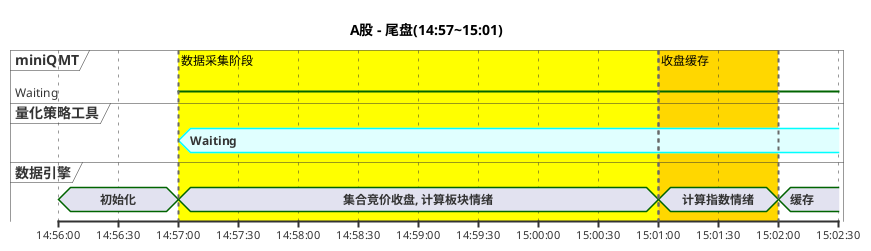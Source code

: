 @startuml
title A股 - 尾盘(14:57~15:01)
robust "miniQMT" as QMT
concise "量化策略工具" as Quant
concise "数据引擎" as Stock
scale 30 as 60 pixels

@14:56:00
Stock is 初始化

@14:57:00
Stock is "集合竞价收盘, 计算板块情绪"
Quant is Waiting #LightCyan;line:Aqua
QMT is Waiting

@15:01:00
Stock is "计算指数情绪"

@15:02:00
Stock is 缓存
highlight 14:57:00 to 15:01:00 #Yellow;line:DimGrey : 数据采集阶段
highlight 15:01:00 to 15:02:00 #Gold;line:DimGrey : 收盘缓存
@enduml
